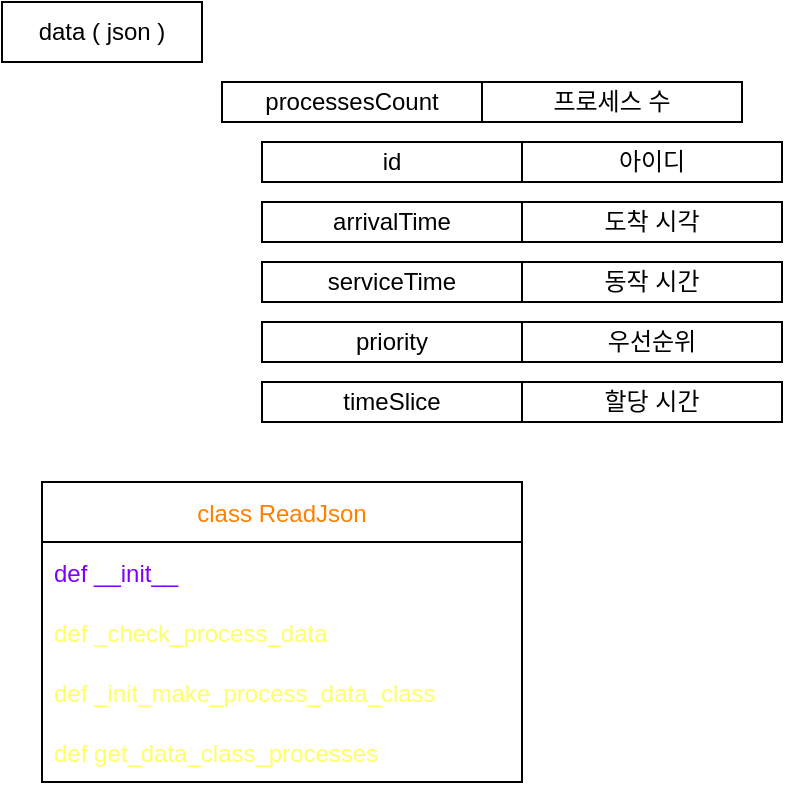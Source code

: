 <mxfile version="15.8.7" type="device"><diagram id="NKeWg97xZQMLS6A7-tgt" name="페이지-1"><mxGraphModel dx="813" dy="490" grid="1" gridSize="10" guides="1" tooltips="1" connect="1" arrows="1" fold="1" page="1" pageScale="1" pageWidth="6000" pageHeight="6000" math="0" shadow="0"><root><mxCell id="0"/><mxCell id="1" parent="0"/><mxCell id="kbNH6ikCT5pHgw1QRLqv-1" value="data ( json )" style="rounded=0;whiteSpace=wrap;html=1;" parent="1" vertex="1"><mxGeometry x="700" y="40" width="100" height="30" as="geometry"/></mxCell><mxCell id="TethKKB9X8ESJZZI9K2V-3" value="processesCount" style="rounded=0;whiteSpace=wrap;html=1;" parent="1" vertex="1"><mxGeometry x="810" y="80" width="130" height="20" as="geometry"/></mxCell><mxCell id="TethKKB9X8ESJZZI9K2V-4" value="id" style="rounded=0;whiteSpace=wrap;html=1;" parent="1" vertex="1"><mxGeometry x="830" y="110" width="130" height="20" as="geometry"/></mxCell><mxCell id="TethKKB9X8ESJZZI9K2V-5" value="arrivalTime" style="rounded=0;whiteSpace=wrap;html=1;" parent="1" vertex="1"><mxGeometry x="830" y="140" width="130" height="20" as="geometry"/></mxCell><mxCell id="TethKKB9X8ESJZZI9K2V-6" value="priority" style="rounded=0;whiteSpace=wrap;html=1;" parent="1" vertex="1"><mxGeometry x="830" y="200" width="130" height="20" as="geometry"/></mxCell><mxCell id="TethKKB9X8ESJZZI9K2V-7" value="serviceTime" style="rounded=0;whiteSpace=wrap;html=1;" parent="1" vertex="1"><mxGeometry x="830" y="170" width="130" height="20" as="geometry"/></mxCell><mxCell id="TethKKB9X8ESJZZI9K2V-8" value="timeSlice" style="rounded=0;whiteSpace=wrap;html=1;" parent="1" vertex="1"><mxGeometry x="830" y="230" width="130" height="20" as="geometry"/></mxCell><mxCell id="TethKKB9X8ESJZZI9K2V-9" value="프로세스 수" style="rounded=0;whiteSpace=wrap;html=1;" parent="1" vertex="1"><mxGeometry x="940" y="80" width="130" height="20" as="geometry"/></mxCell><mxCell id="TethKKB9X8ESJZZI9K2V-10" value="아이디" style="rounded=0;whiteSpace=wrap;html=1;" parent="1" vertex="1"><mxGeometry x="960" y="110" width="130" height="20" as="geometry"/></mxCell><mxCell id="TethKKB9X8ESJZZI9K2V-11" value="도착 시각" style="rounded=0;whiteSpace=wrap;html=1;" parent="1" vertex="1"><mxGeometry x="960" y="140" width="130" height="20" as="geometry"/></mxCell><mxCell id="TethKKB9X8ESJZZI9K2V-12" value="우선순위" style="rounded=0;whiteSpace=wrap;html=1;" parent="1" vertex="1"><mxGeometry x="960" y="200" width="130" height="20" as="geometry"/></mxCell><mxCell id="TethKKB9X8ESJZZI9K2V-13" value="동작 시간" style="rounded=0;whiteSpace=wrap;html=1;" parent="1" vertex="1"><mxGeometry x="960" y="170" width="130" height="20" as="geometry"/></mxCell><mxCell id="TethKKB9X8ESJZZI9K2V-14" value="할당 시간" style="rounded=0;whiteSpace=wrap;html=1;" parent="1" vertex="1"><mxGeometry x="960" y="230" width="130" height="20" as="geometry"/></mxCell><mxCell id="w2YGkFkTGlksfDT6gO11-1" value="class ReadJson" style="swimlane;fontStyle=0;childLayout=stackLayout;horizontal=1;startSize=30;horizontalStack=0;resizeParent=1;resizeParentMax=0;resizeLast=0;collapsible=1;marginBottom=0;fontColor=#FF8000;" vertex="1" parent="1"><mxGeometry x="720" y="280" width="240" height="150" as="geometry"/></mxCell><mxCell id="w2YGkFkTGlksfDT6gO11-2" value="def __init__" style="text;strokeColor=none;fillColor=none;align=left;verticalAlign=middle;spacingLeft=4;spacingRight=4;overflow=hidden;points=[[0,0.5],[1,0.5]];portConstraint=eastwest;rotatable=0;fontColor=#7F00FF;" vertex="1" parent="w2YGkFkTGlksfDT6gO11-1"><mxGeometry y="30" width="240" height="30" as="geometry"/></mxCell><mxCell id="w2YGkFkTGlksfDT6gO11-3" value="def _check_process_data" style="text;strokeColor=none;fillColor=none;align=left;verticalAlign=middle;spacingLeft=4;spacingRight=4;overflow=hidden;points=[[0,0.5],[1,0.5]];portConstraint=eastwest;rotatable=0;fontColor=#FFFF66;" vertex="1" parent="w2YGkFkTGlksfDT6gO11-1"><mxGeometry y="60" width="240" height="30" as="geometry"/></mxCell><mxCell id="w2YGkFkTGlksfDT6gO11-4" value="def _init_make_process_data_class" style="text;strokeColor=none;fillColor=none;align=left;verticalAlign=middle;spacingLeft=4;spacingRight=4;overflow=hidden;points=[[0,0.5],[1,0.5]];portConstraint=eastwest;rotatable=0;fontColor=#FFFF66;" vertex="1" parent="w2YGkFkTGlksfDT6gO11-1"><mxGeometry y="90" width="240" height="30" as="geometry"/></mxCell><mxCell id="w2YGkFkTGlksfDT6gO11-5" value="def get_data_class_processes" style="text;strokeColor=none;fillColor=none;align=left;verticalAlign=middle;spacingLeft=4;spacingRight=4;overflow=hidden;points=[[0,0.5],[1,0.5]];portConstraint=eastwest;rotatable=0;fontColor=#FFFF66;" vertex="1" parent="w2YGkFkTGlksfDT6gO11-1"><mxGeometry y="120" width="240" height="30" as="geometry"/></mxCell></root></mxGraphModel></diagram></mxfile>